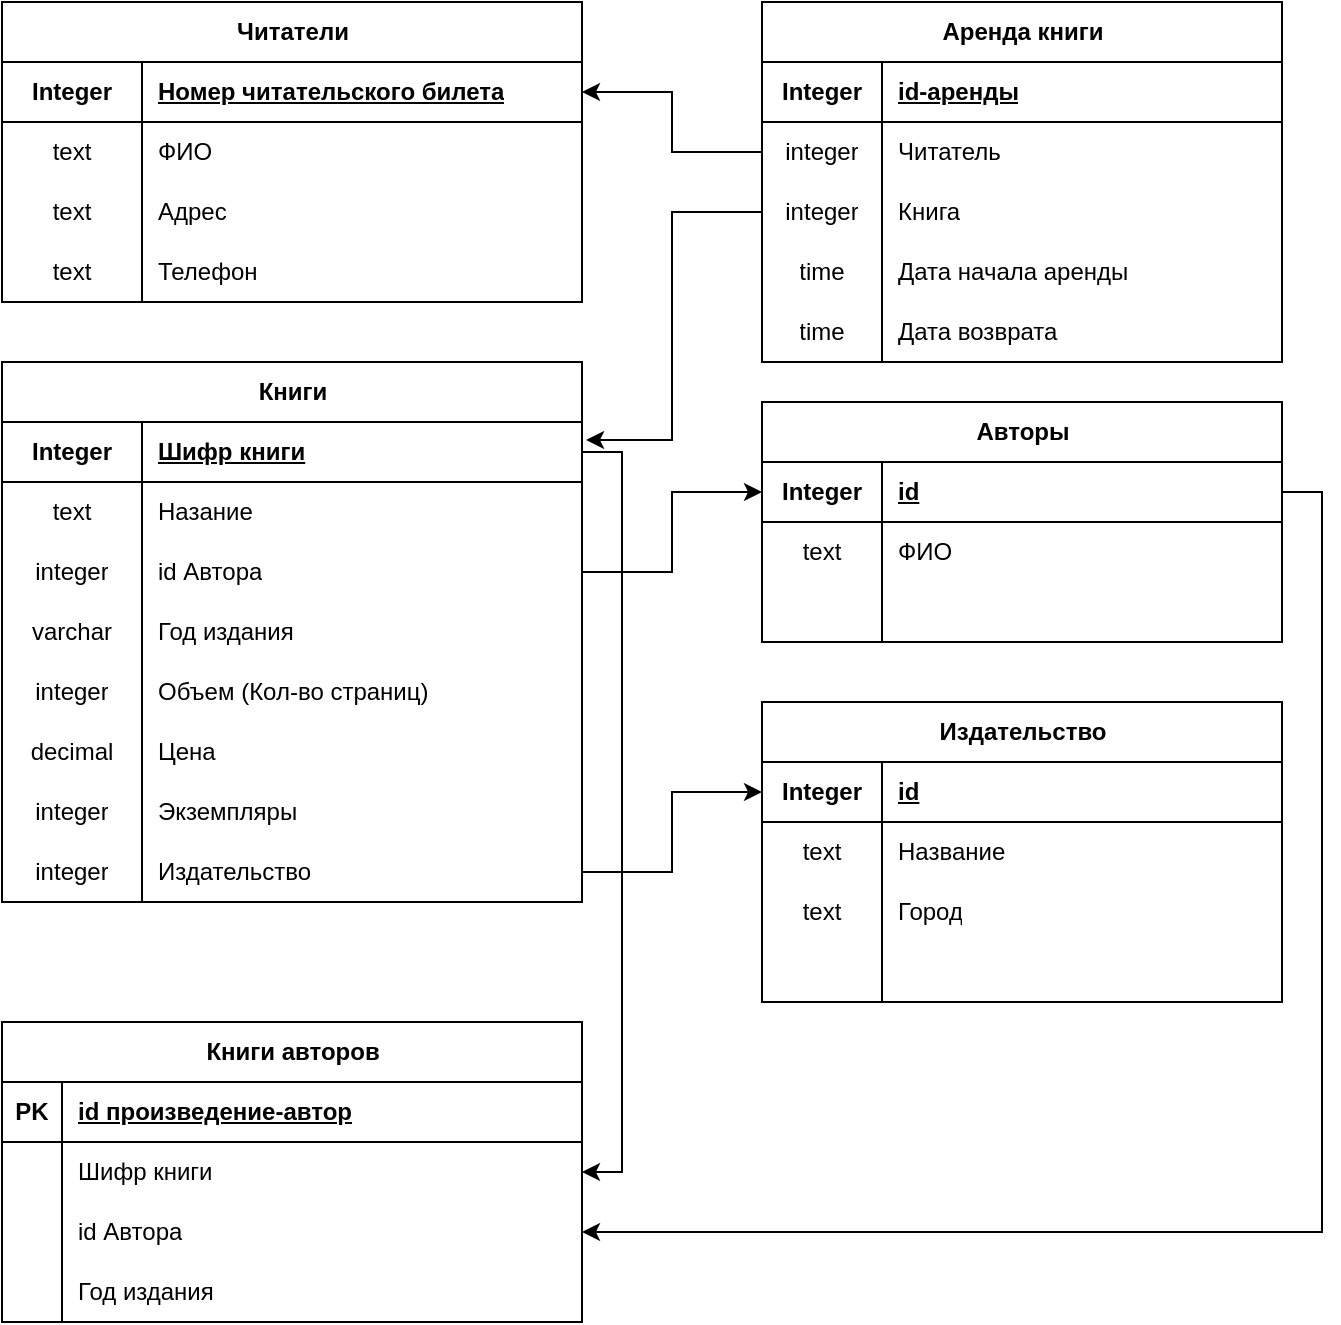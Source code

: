 <mxfile version="22.1.5" type="device">
  <diagram name="Страница — 1" id="SJDcsrPPz6QaoEp8A-zJ">
    <mxGraphModel dx="1467" dy="723" grid="1" gridSize="10" guides="1" tooltips="1" connect="1" arrows="1" fold="1" page="1" pageScale="1" pageWidth="827" pageHeight="1169" math="0" shadow="0">
      <root>
        <mxCell id="0" />
        <mxCell id="1" parent="0" />
        <mxCell id="DC1IMUCY_YBKLaSZfflv-1" value="Читатели" style="shape=table;startSize=30;container=1;collapsible=1;childLayout=tableLayout;fixedRows=1;rowLines=0;fontStyle=1;align=center;resizeLast=1;html=1;" vertex="1" parent="1">
          <mxGeometry x="60" y="10" width="290" height="150" as="geometry" />
        </mxCell>
        <mxCell id="DC1IMUCY_YBKLaSZfflv-2" value="" style="shape=tableRow;horizontal=0;startSize=0;swimlaneHead=0;swimlaneBody=0;fillColor=none;collapsible=0;dropTarget=0;points=[[0,0.5],[1,0.5]];portConstraint=eastwest;top=0;left=0;right=0;bottom=1;" vertex="1" parent="DC1IMUCY_YBKLaSZfflv-1">
          <mxGeometry y="30" width="290" height="30" as="geometry" />
        </mxCell>
        <mxCell id="DC1IMUCY_YBKLaSZfflv-3" value="Integer" style="shape=partialRectangle;connectable=0;fillColor=none;top=0;left=0;bottom=0;right=0;fontStyle=1;overflow=hidden;whiteSpace=wrap;html=1;" vertex="1" parent="DC1IMUCY_YBKLaSZfflv-2">
          <mxGeometry width="70" height="30" as="geometry">
            <mxRectangle width="70" height="30" as="alternateBounds" />
          </mxGeometry>
        </mxCell>
        <mxCell id="DC1IMUCY_YBKLaSZfflv-4" value="Номер читательского билета" style="shape=partialRectangle;connectable=0;fillColor=none;top=0;left=0;bottom=0;right=0;align=left;spacingLeft=6;fontStyle=5;overflow=hidden;whiteSpace=wrap;html=1;" vertex="1" parent="DC1IMUCY_YBKLaSZfflv-2">
          <mxGeometry x="70" width="220" height="30" as="geometry">
            <mxRectangle width="220" height="30" as="alternateBounds" />
          </mxGeometry>
        </mxCell>
        <mxCell id="DC1IMUCY_YBKLaSZfflv-5" value="" style="shape=tableRow;horizontal=0;startSize=0;swimlaneHead=0;swimlaneBody=0;fillColor=none;collapsible=0;dropTarget=0;points=[[0,0.5],[1,0.5]];portConstraint=eastwest;top=0;left=0;right=0;bottom=0;" vertex="1" parent="DC1IMUCY_YBKLaSZfflv-1">
          <mxGeometry y="60" width="290" height="30" as="geometry" />
        </mxCell>
        <mxCell id="DC1IMUCY_YBKLaSZfflv-6" value="text" style="shape=partialRectangle;connectable=0;fillColor=none;top=0;left=0;bottom=0;right=0;editable=1;overflow=hidden;whiteSpace=wrap;html=1;" vertex="1" parent="DC1IMUCY_YBKLaSZfflv-5">
          <mxGeometry width="70" height="30" as="geometry">
            <mxRectangle width="70" height="30" as="alternateBounds" />
          </mxGeometry>
        </mxCell>
        <mxCell id="DC1IMUCY_YBKLaSZfflv-7" value="ФИО" style="shape=partialRectangle;connectable=0;fillColor=none;top=0;left=0;bottom=0;right=0;align=left;spacingLeft=6;overflow=hidden;whiteSpace=wrap;html=1;" vertex="1" parent="DC1IMUCY_YBKLaSZfflv-5">
          <mxGeometry x="70" width="220" height="30" as="geometry">
            <mxRectangle width="220" height="30" as="alternateBounds" />
          </mxGeometry>
        </mxCell>
        <mxCell id="DC1IMUCY_YBKLaSZfflv-8" value="" style="shape=tableRow;horizontal=0;startSize=0;swimlaneHead=0;swimlaneBody=0;fillColor=none;collapsible=0;dropTarget=0;points=[[0,0.5],[1,0.5]];portConstraint=eastwest;top=0;left=0;right=0;bottom=0;" vertex="1" parent="DC1IMUCY_YBKLaSZfflv-1">
          <mxGeometry y="90" width="290" height="30" as="geometry" />
        </mxCell>
        <mxCell id="DC1IMUCY_YBKLaSZfflv-9" value="text" style="shape=partialRectangle;connectable=0;fillColor=none;top=0;left=0;bottom=0;right=0;editable=1;overflow=hidden;whiteSpace=wrap;html=1;" vertex="1" parent="DC1IMUCY_YBKLaSZfflv-8">
          <mxGeometry width="70" height="30" as="geometry">
            <mxRectangle width="70" height="30" as="alternateBounds" />
          </mxGeometry>
        </mxCell>
        <mxCell id="DC1IMUCY_YBKLaSZfflv-10" value="Адрес" style="shape=partialRectangle;connectable=0;fillColor=none;top=0;left=0;bottom=0;right=0;align=left;spacingLeft=6;overflow=hidden;whiteSpace=wrap;html=1;" vertex="1" parent="DC1IMUCY_YBKLaSZfflv-8">
          <mxGeometry x="70" width="220" height="30" as="geometry">
            <mxRectangle width="220" height="30" as="alternateBounds" />
          </mxGeometry>
        </mxCell>
        <mxCell id="DC1IMUCY_YBKLaSZfflv-11" value="" style="shape=tableRow;horizontal=0;startSize=0;swimlaneHead=0;swimlaneBody=0;fillColor=none;collapsible=0;dropTarget=0;points=[[0,0.5],[1,0.5]];portConstraint=eastwest;top=0;left=0;right=0;bottom=0;" vertex="1" parent="DC1IMUCY_YBKLaSZfflv-1">
          <mxGeometry y="120" width="290" height="30" as="geometry" />
        </mxCell>
        <mxCell id="DC1IMUCY_YBKLaSZfflv-12" value="text" style="shape=partialRectangle;connectable=0;fillColor=none;top=0;left=0;bottom=0;right=0;editable=1;overflow=hidden;whiteSpace=wrap;html=1;" vertex="1" parent="DC1IMUCY_YBKLaSZfflv-11">
          <mxGeometry width="70" height="30" as="geometry">
            <mxRectangle width="70" height="30" as="alternateBounds" />
          </mxGeometry>
        </mxCell>
        <mxCell id="DC1IMUCY_YBKLaSZfflv-13" value="Телефон" style="shape=partialRectangle;connectable=0;fillColor=none;top=0;left=0;bottom=0;right=0;align=left;spacingLeft=6;overflow=hidden;whiteSpace=wrap;html=1;" vertex="1" parent="DC1IMUCY_YBKLaSZfflv-11">
          <mxGeometry x="70" width="220" height="30" as="geometry">
            <mxRectangle width="220" height="30" as="alternateBounds" />
          </mxGeometry>
        </mxCell>
        <mxCell id="DC1IMUCY_YBKLaSZfflv-14" value="Книги" style="shape=table;startSize=30;container=1;collapsible=1;childLayout=tableLayout;fixedRows=1;rowLines=0;fontStyle=1;align=center;resizeLast=1;html=1;" vertex="1" parent="1">
          <mxGeometry x="60" y="190" width="290" height="270" as="geometry" />
        </mxCell>
        <mxCell id="DC1IMUCY_YBKLaSZfflv-15" value="" style="shape=tableRow;horizontal=0;startSize=0;swimlaneHead=0;swimlaneBody=0;fillColor=none;collapsible=0;dropTarget=0;points=[[0,0.5],[1,0.5]];portConstraint=eastwest;top=0;left=0;right=0;bottom=1;" vertex="1" parent="DC1IMUCY_YBKLaSZfflv-14">
          <mxGeometry y="30" width="290" height="30" as="geometry" />
        </mxCell>
        <mxCell id="DC1IMUCY_YBKLaSZfflv-16" value="Integer" style="shape=partialRectangle;connectable=0;fillColor=none;top=0;left=0;bottom=0;right=0;fontStyle=1;overflow=hidden;whiteSpace=wrap;html=1;" vertex="1" parent="DC1IMUCY_YBKLaSZfflv-15">
          <mxGeometry width="70" height="30" as="geometry">
            <mxRectangle width="70" height="30" as="alternateBounds" />
          </mxGeometry>
        </mxCell>
        <mxCell id="DC1IMUCY_YBKLaSZfflv-17" value="Шифр книги" style="shape=partialRectangle;connectable=0;fillColor=none;top=0;left=0;bottom=0;right=0;align=left;spacingLeft=6;fontStyle=5;overflow=hidden;whiteSpace=wrap;html=1;" vertex="1" parent="DC1IMUCY_YBKLaSZfflv-15">
          <mxGeometry x="70" width="220" height="30" as="geometry">
            <mxRectangle width="220" height="30" as="alternateBounds" />
          </mxGeometry>
        </mxCell>
        <mxCell id="DC1IMUCY_YBKLaSZfflv-18" value="" style="shape=tableRow;horizontal=0;startSize=0;swimlaneHead=0;swimlaneBody=0;fillColor=none;collapsible=0;dropTarget=0;points=[[0,0.5],[1,0.5]];portConstraint=eastwest;top=0;left=0;right=0;bottom=0;" vertex="1" parent="DC1IMUCY_YBKLaSZfflv-14">
          <mxGeometry y="60" width="290" height="30" as="geometry" />
        </mxCell>
        <mxCell id="DC1IMUCY_YBKLaSZfflv-19" value="text" style="shape=partialRectangle;connectable=0;fillColor=none;top=0;left=0;bottom=0;right=0;editable=1;overflow=hidden;whiteSpace=wrap;html=1;" vertex="1" parent="DC1IMUCY_YBKLaSZfflv-18">
          <mxGeometry width="70" height="30" as="geometry">
            <mxRectangle width="70" height="30" as="alternateBounds" />
          </mxGeometry>
        </mxCell>
        <mxCell id="DC1IMUCY_YBKLaSZfflv-20" value="Назание" style="shape=partialRectangle;connectable=0;fillColor=none;top=0;left=0;bottom=0;right=0;align=left;spacingLeft=6;overflow=hidden;whiteSpace=wrap;html=1;" vertex="1" parent="DC1IMUCY_YBKLaSZfflv-18">
          <mxGeometry x="70" width="220" height="30" as="geometry">
            <mxRectangle width="220" height="30" as="alternateBounds" />
          </mxGeometry>
        </mxCell>
        <mxCell id="DC1IMUCY_YBKLaSZfflv-21" value="" style="shape=tableRow;horizontal=0;startSize=0;swimlaneHead=0;swimlaneBody=0;fillColor=none;collapsible=0;dropTarget=0;points=[[0,0.5],[1,0.5]];portConstraint=eastwest;top=0;left=0;right=0;bottom=0;" vertex="1" parent="DC1IMUCY_YBKLaSZfflv-14">
          <mxGeometry y="90" width="290" height="30" as="geometry" />
        </mxCell>
        <mxCell id="DC1IMUCY_YBKLaSZfflv-22" value="integer" style="shape=partialRectangle;connectable=0;fillColor=none;top=0;left=0;bottom=0;right=0;editable=1;overflow=hidden;whiteSpace=wrap;html=1;" vertex="1" parent="DC1IMUCY_YBKLaSZfflv-21">
          <mxGeometry width="70" height="30" as="geometry">
            <mxRectangle width="70" height="30" as="alternateBounds" />
          </mxGeometry>
        </mxCell>
        <mxCell id="DC1IMUCY_YBKLaSZfflv-23" value="id Автора" style="shape=partialRectangle;connectable=0;fillColor=none;top=0;left=0;bottom=0;right=0;align=left;spacingLeft=6;overflow=hidden;whiteSpace=wrap;html=1;" vertex="1" parent="DC1IMUCY_YBKLaSZfflv-21">
          <mxGeometry x="70" width="220" height="30" as="geometry">
            <mxRectangle width="220" height="30" as="alternateBounds" />
          </mxGeometry>
        </mxCell>
        <mxCell id="DC1IMUCY_YBKLaSZfflv-24" value="" style="shape=tableRow;horizontal=0;startSize=0;swimlaneHead=0;swimlaneBody=0;fillColor=none;collapsible=0;dropTarget=0;points=[[0,0.5],[1,0.5]];portConstraint=eastwest;top=0;left=0;right=0;bottom=0;" vertex="1" parent="DC1IMUCY_YBKLaSZfflv-14">
          <mxGeometry y="120" width="290" height="30" as="geometry" />
        </mxCell>
        <mxCell id="DC1IMUCY_YBKLaSZfflv-25" value="varchar" style="shape=partialRectangle;connectable=0;fillColor=none;top=0;left=0;bottom=0;right=0;editable=1;overflow=hidden;whiteSpace=wrap;html=1;" vertex="1" parent="DC1IMUCY_YBKLaSZfflv-24">
          <mxGeometry width="70" height="30" as="geometry">
            <mxRectangle width="70" height="30" as="alternateBounds" />
          </mxGeometry>
        </mxCell>
        <mxCell id="DC1IMUCY_YBKLaSZfflv-26" value="Год издания" style="shape=partialRectangle;connectable=0;fillColor=none;top=0;left=0;bottom=0;right=0;align=left;spacingLeft=6;overflow=hidden;whiteSpace=wrap;html=1;" vertex="1" parent="DC1IMUCY_YBKLaSZfflv-24">
          <mxGeometry x="70" width="220" height="30" as="geometry">
            <mxRectangle width="220" height="30" as="alternateBounds" />
          </mxGeometry>
        </mxCell>
        <mxCell id="DC1IMUCY_YBKLaSZfflv-27" value="" style="shape=tableRow;horizontal=0;startSize=0;swimlaneHead=0;swimlaneBody=0;fillColor=none;collapsible=0;dropTarget=0;points=[[0,0.5],[1,0.5]];portConstraint=eastwest;top=0;left=0;right=0;bottom=0;" vertex="1" parent="DC1IMUCY_YBKLaSZfflv-14">
          <mxGeometry y="150" width="290" height="30" as="geometry" />
        </mxCell>
        <mxCell id="DC1IMUCY_YBKLaSZfflv-28" value="integer" style="shape=partialRectangle;connectable=0;fillColor=none;top=0;left=0;bottom=0;right=0;editable=1;overflow=hidden;whiteSpace=wrap;html=1;" vertex="1" parent="DC1IMUCY_YBKLaSZfflv-27">
          <mxGeometry width="70" height="30" as="geometry">
            <mxRectangle width="70" height="30" as="alternateBounds" />
          </mxGeometry>
        </mxCell>
        <mxCell id="DC1IMUCY_YBKLaSZfflv-29" value="Объем (Кол-во страниц)" style="shape=partialRectangle;connectable=0;fillColor=none;top=0;left=0;bottom=0;right=0;align=left;spacingLeft=6;overflow=hidden;whiteSpace=wrap;html=1;" vertex="1" parent="DC1IMUCY_YBKLaSZfflv-27">
          <mxGeometry x="70" width="220" height="30" as="geometry">
            <mxRectangle width="220" height="30" as="alternateBounds" />
          </mxGeometry>
        </mxCell>
        <mxCell id="DC1IMUCY_YBKLaSZfflv-30" value="" style="shape=tableRow;horizontal=0;startSize=0;swimlaneHead=0;swimlaneBody=0;fillColor=none;collapsible=0;dropTarget=0;points=[[0,0.5],[1,0.5]];portConstraint=eastwest;top=0;left=0;right=0;bottom=0;" vertex="1" parent="DC1IMUCY_YBKLaSZfflv-14">
          <mxGeometry y="180" width="290" height="30" as="geometry" />
        </mxCell>
        <mxCell id="DC1IMUCY_YBKLaSZfflv-31" value="decimal" style="shape=partialRectangle;connectable=0;fillColor=none;top=0;left=0;bottom=0;right=0;editable=1;overflow=hidden;whiteSpace=wrap;html=1;" vertex="1" parent="DC1IMUCY_YBKLaSZfflv-30">
          <mxGeometry width="70" height="30" as="geometry">
            <mxRectangle width="70" height="30" as="alternateBounds" />
          </mxGeometry>
        </mxCell>
        <mxCell id="DC1IMUCY_YBKLaSZfflv-32" value="Цена" style="shape=partialRectangle;connectable=0;fillColor=none;top=0;left=0;bottom=0;right=0;align=left;spacingLeft=6;overflow=hidden;whiteSpace=wrap;html=1;" vertex="1" parent="DC1IMUCY_YBKLaSZfflv-30">
          <mxGeometry x="70" width="220" height="30" as="geometry">
            <mxRectangle width="220" height="30" as="alternateBounds" />
          </mxGeometry>
        </mxCell>
        <mxCell id="DC1IMUCY_YBKLaSZfflv-33" value="" style="shape=tableRow;horizontal=0;startSize=0;swimlaneHead=0;swimlaneBody=0;fillColor=none;collapsible=0;dropTarget=0;points=[[0,0.5],[1,0.5]];portConstraint=eastwest;top=0;left=0;right=0;bottom=0;" vertex="1" parent="DC1IMUCY_YBKLaSZfflv-14">
          <mxGeometry y="210" width="290" height="30" as="geometry" />
        </mxCell>
        <mxCell id="DC1IMUCY_YBKLaSZfflv-34" value="integer" style="shape=partialRectangle;connectable=0;fillColor=none;top=0;left=0;bottom=0;right=0;editable=1;overflow=hidden;whiteSpace=wrap;html=1;" vertex="1" parent="DC1IMUCY_YBKLaSZfflv-33">
          <mxGeometry width="70" height="30" as="geometry">
            <mxRectangle width="70" height="30" as="alternateBounds" />
          </mxGeometry>
        </mxCell>
        <mxCell id="DC1IMUCY_YBKLaSZfflv-35" value="Экземпляры" style="shape=partialRectangle;connectable=0;fillColor=none;top=0;left=0;bottom=0;right=0;align=left;spacingLeft=6;overflow=hidden;whiteSpace=wrap;html=1;" vertex="1" parent="DC1IMUCY_YBKLaSZfflv-33">
          <mxGeometry x="70" width="220" height="30" as="geometry">
            <mxRectangle width="220" height="30" as="alternateBounds" />
          </mxGeometry>
        </mxCell>
        <mxCell id="DC1IMUCY_YBKLaSZfflv-36" value="" style="shape=tableRow;horizontal=0;startSize=0;swimlaneHead=0;swimlaneBody=0;fillColor=none;collapsible=0;dropTarget=0;points=[[0,0.5],[1,0.5]];portConstraint=eastwest;top=0;left=0;right=0;bottom=0;" vertex="1" parent="DC1IMUCY_YBKLaSZfflv-14">
          <mxGeometry y="240" width="290" height="30" as="geometry" />
        </mxCell>
        <mxCell id="DC1IMUCY_YBKLaSZfflv-37" value="integer" style="shape=partialRectangle;connectable=0;fillColor=none;top=0;left=0;bottom=0;right=0;editable=1;overflow=hidden;whiteSpace=wrap;html=1;" vertex="1" parent="DC1IMUCY_YBKLaSZfflv-36">
          <mxGeometry width="70" height="30" as="geometry">
            <mxRectangle width="70" height="30" as="alternateBounds" />
          </mxGeometry>
        </mxCell>
        <mxCell id="DC1IMUCY_YBKLaSZfflv-38" value="Издательство" style="shape=partialRectangle;connectable=0;fillColor=none;top=0;left=0;bottom=0;right=0;align=left;spacingLeft=6;overflow=hidden;whiteSpace=wrap;html=1;" vertex="1" parent="DC1IMUCY_YBKLaSZfflv-36">
          <mxGeometry x="70" width="220" height="30" as="geometry">
            <mxRectangle width="220" height="30" as="alternateBounds" />
          </mxGeometry>
        </mxCell>
        <mxCell id="DC1IMUCY_YBKLaSZfflv-39" value="Аренда книги" style="shape=table;startSize=30;container=1;collapsible=1;childLayout=tableLayout;fixedRows=1;rowLines=0;fontStyle=1;align=center;resizeLast=1;html=1;" vertex="1" parent="1">
          <mxGeometry x="440" y="10" width="260" height="180" as="geometry" />
        </mxCell>
        <mxCell id="DC1IMUCY_YBKLaSZfflv-40" value="" style="shape=tableRow;horizontal=0;startSize=0;swimlaneHead=0;swimlaneBody=0;fillColor=none;collapsible=0;dropTarget=0;points=[[0,0.5],[1,0.5]];portConstraint=eastwest;top=0;left=0;right=0;bottom=1;" vertex="1" parent="DC1IMUCY_YBKLaSZfflv-39">
          <mxGeometry y="30" width="260" height="30" as="geometry" />
        </mxCell>
        <mxCell id="DC1IMUCY_YBKLaSZfflv-41" value="Integer" style="shape=partialRectangle;connectable=0;fillColor=none;top=0;left=0;bottom=0;right=0;fontStyle=1;overflow=hidden;whiteSpace=wrap;html=1;" vertex="1" parent="DC1IMUCY_YBKLaSZfflv-40">
          <mxGeometry width="60" height="30" as="geometry">
            <mxRectangle width="60" height="30" as="alternateBounds" />
          </mxGeometry>
        </mxCell>
        <mxCell id="DC1IMUCY_YBKLaSZfflv-42" value="id-аренды" style="shape=partialRectangle;connectable=0;fillColor=none;top=0;left=0;bottom=0;right=0;align=left;spacingLeft=6;fontStyle=5;overflow=hidden;whiteSpace=wrap;html=1;" vertex="1" parent="DC1IMUCY_YBKLaSZfflv-40">
          <mxGeometry x="60" width="200" height="30" as="geometry">
            <mxRectangle width="200" height="30" as="alternateBounds" />
          </mxGeometry>
        </mxCell>
        <mxCell id="DC1IMUCY_YBKLaSZfflv-43" value="" style="shape=tableRow;horizontal=0;startSize=0;swimlaneHead=0;swimlaneBody=0;fillColor=none;collapsible=0;dropTarget=0;points=[[0,0.5],[1,0.5]];portConstraint=eastwest;top=0;left=0;right=0;bottom=0;" vertex="1" parent="DC1IMUCY_YBKLaSZfflv-39">
          <mxGeometry y="60" width="260" height="30" as="geometry" />
        </mxCell>
        <mxCell id="DC1IMUCY_YBKLaSZfflv-44" value="integer" style="shape=partialRectangle;connectable=0;fillColor=none;top=0;left=0;bottom=0;right=0;editable=1;overflow=hidden;whiteSpace=wrap;html=1;" vertex="1" parent="DC1IMUCY_YBKLaSZfflv-43">
          <mxGeometry width="60" height="30" as="geometry">
            <mxRectangle width="60" height="30" as="alternateBounds" />
          </mxGeometry>
        </mxCell>
        <mxCell id="DC1IMUCY_YBKLaSZfflv-45" value="Читатель" style="shape=partialRectangle;connectable=0;fillColor=none;top=0;left=0;bottom=0;right=0;align=left;spacingLeft=6;overflow=hidden;whiteSpace=wrap;html=1;" vertex="1" parent="DC1IMUCY_YBKLaSZfflv-43">
          <mxGeometry x="60" width="200" height="30" as="geometry">
            <mxRectangle width="200" height="30" as="alternateBounds" />
          </mxGeometry>
        </mxCell>
        <mxCell id="DC1IMUCY_YBKLaSZfflv-46" value="" style="shape=tableRow;horizontal=0;startSize=0;swimlaneHead=0;swimlaneBody=0;fillColor=none;collapsible=0;dropTarget=0;points=[[0,0.5],[1,0.5]];portConstraint=eastwest;top=0;left=0;right=0;bottom=0;" vertex="1" parent="DC1IMUCY_YBKLaSZfflv-39">
          <mxGeometry y="90" width="260" height="30" as="geometry" />
        </mxCell>
        <mxCell id="DC1IMUCY_YBKLaSZfflv-47" value="integer" style="shape=partialRectangle;connectable=0;fillColor=none;top=0;left=0;bottom=0;right=0;editable=1;overflow=hidden;whiteSpace=wrap;html=1;" vertex="1" parent="DC1IMUCY_YBKLaSZfflv-46">
          <mxGeometry width="60" height="30" as="geometry">
            <mxRectangle width="60" height="30" as="alternateBounds" />
          </mxGeometry>
        </mxCell>
        <mxCell id="DC1IMUCY_YBKLaSZfflv-48" value="Книга" style="shape=partialRectangle;connectable=0;fillColor=none;top=0;left=0;bottom=0;right=0;align=left;spacingLeft=6;overflow=hidden;whiteSpace=wrap;html=1;" vertex="1" parent="DC1IMUCY_YBKLaSZfflv-46">
          <mxGeometry x="60" width="200" height="30" as="geometry">
            <mxRectangle width="200" height="30" as="alternateBounds" />
          </mxGeometry>
        </mxCell>
        <mxCell id="DC1IMUCY_YBKLaSZfflv-49" value="" style="shape=tableRow;horizontal=0;startSize=0;swimlaneHead=0;swimlaneBody=0;fillColor=none;collapsible=0;dropTarget=0;points=[[0,0.5],[1,0.5]];portConstraint=eastwest;top=0;left=0;right=0;bottom=0;" vertex="1" parent="DC1IMUCY_YBKLaSZfflv-39">
          <mxGeometry y="120" width="260" height="30" as="geometry" />
        </mxCell>
        <mxCell id="DC1IMUCY_YBKLaSZfflv-50" value="time" style="shape=partialRectangle;connectable=0;fillColor=none;top=0;left=0;bottom=0;right=0;editable=1;overflow=hidden;whiteSpace=wrap;html=1;" vertex="1" parent="DC1IMUCY_YBKLaSZfflv-49">
          <mxGeometry width="60" height="30" as="geometry">
            <mxRectangle width="60" height="30" as="alternateBounds" />
          </mxGeometry>
        </mxCell>
        <mxCell id="DC1IMUCY_YBKLaSZfflv-51" value="Дата начала аренды" style="shape=partialRectangle;connectable=0;fillColor=none;top=0;left=0;bottom=0;right=0;align=left;spacingLeft=6;overflow=hidden;whiteSpace=wrap;html=1;" vertex="1" parent="DC1IMUCY_YBKLaSZfflv-49">
          <mxGeometry x="60" width="200" height="30" as="geometry">
            <mxRectangle width="200" height="30" as="alternateBounds" />
          </mxGeometry>
        </mxCell>
        <mxCell id="DC1IMUCY_YBKLaSZfflv-52" value="" style="shape=tableRow;horizontal=0;startSize=0;swimlaneHead=0;swimlaneBody=0;fillColor=none;collapsible=0;dropTarget=0;points=[[0,0.5],[1,0.5]];portConstraint=eastwest;top=0;left=0;right=0;bottom=0;" vertex="1" parent="DC1IMUCY_YBKLaSZfflv-39">
          <mxGeometry y="150" width="260" height="30" as="geometry" />
        </mxCell>
        <mxCell id="DC1IMUCY_YBKLaSZfflv-53" value="time" style="shape=partialRectangle;connectable=0;fillColor=none;top=0;left=0;bottom=0;right=0;editable=1;overflow=hidden;whiteSpace=wrap;html=1;" vertex="1" parent="DC1IMUCY_YBKLaSZfflv-52">
          <mxGeometry width="60" height="30" as="geometry">
            <mxRectangle width="60" height="30" as="alternateBounds" />
          </mxGeometry>
        </mxCell>
        <mxCell id="DC1IMUCY_YBKLaSZfflv-54" value="Дата возврата" style="shape=partialRectangle;connectable=0;fillColor=none;top=0;left=0;bottom=0;right=0;align=left;spacingLeft=6;overflow=hidden;whiteSpace=wrap;html=1;" vertex="1" parent="DC1IMUCY_YBKLaSZfflv-52">
          <mxGeometry x="60" width="200" height="30" as="geometry">
            <mxRectangle width="200" height="30" as="alternateBounds" />
          </mxGeometry>
        </mxCell>
        <mxCell id="DC1IMUCY_YBKLaSZfflv-55" value="Авторы" style="shape=table;startSize=30;container=1;collapsible=1;childLayout=tableLayout;fixedRows=1;rowLines=0;fontStyle=1;align=center;resizeLast=1;html=1;" vertex="1" parent="1">
          <mxGeometry x="440" y="210" width="260" height="120" as="geometry" />
        </mxCell>
        <mxCell id="DC1IMUCY_YBKLaSZfflv-56" value="" style="shape=tableRow;horizontal=0;startSize=0;swimlaneHead=0;swimlaneBody=0;fillColor=none;collapsible=0;dropTarget=0;points=[[0,0.5],[1,0.5]];portConstraint=eastwest;top=0;left=0;right=0;bottom=1;" vertex="1" parent="DC1IMUCY_YBKLaSZfflv-55">
          <mxGeometry y="30" width="260" height="30" as="geometry" />
        </mxCell>
        <mxCell id="DC1IMUCY_YBKLaSZfflv-57" value="Integer" style="shape=partialRectangle;connectable=0;fillColor=none;top=0;left=0;bottom=0;right=0;fontStyle=1;overflow=hidden;whiteSpace=wrap;html=1;" vertex="1" parent="DC1IMUCY_YBKLaSZfflv-56">
          <mxGeometry width="60" height="30" as="geometry">
            <mxRectangle width="60" height="30" as="alternateBounds" />
          </mxGeometry>
        </mxCell>
        <mxCell id="DC1IMUCY_YBKLaSZfflv-58" value="id" style="shape=partialRectangle;connectable=0;fillColor=none;top=0;left=0;bottom=0;right=0;align=left;spacingLeft=6;fontStyle=5;overflow=hidden;whiteSpace=wrap;html=1;" vertex="1" parent="DC1IMUCY_YBKLaSZfflv-56">
          <mxGeometry x="60" width="200" height="30" as="geometry">
            <mxRectangle width="200" height="30" as="alternateBounds" />
          </mxGeometry>
        </mxCell>
        <mxCell id="DC1IMUCY_YBKLaSZfflv-59" value="" style="shape=tableRow;horizontal=0;startSize=0;swimlaneHead=0;swimlaneBody=0;fillColor=none;collapsible=0;dropTarget=0;points=[[0,0.5],[1,0.5]];portConstraint=eastwest;top=0;left=0;right=0;bottom=0;" vertex="1" parent="DC1IMUCY_YBKLaSZfflv-55">
          <mxGeometry y="60" width="260" height="30" as="geometry" />
        </mxCell>
        <mxCell id="DC1IMUCY_YBKLaSZfflv-60" value="text" style="shape=partialRectangle;connectable=0;fillColor=none;top=0;left=0;bottom=0;right=0;editable=1;overflow=hidden;whiteSpace=wrap;html=1;" vertex="1" parent="DC1IMUCY_YBKLaSZfflv-59">
          <mxGeometry width="60" height="30" as="geometry">
            <mxRectangle width="60" height="30" as="alternateBounds" />
          </mxGeometry>
        </mxCell>
        <mxCell id="DC1IMUCY_YBKLaSZfflv-61" value="ФИО&amp;nbsp;" style="shape=partialRectangle;connectable=0;fillColor=none;top=0;left=0;bottom=0;right=0;align=left;spacingLeft=6;overflow=hidden;whiteSpace=wrap;html=1;" vertex="1" parent="DC1IMUCY_YBKLaSZfflv-59">
          <mxGeometry x="60" width="200" height="30" as="geometry">
            <mxRectangle width="200" height="30" as="alternateBounds" />
          </mxGeometry>
        </mxCell>
        <mxCell id="DC1IMUCY_YBKLaSZfflv-62" value="" style="shape=tableRow;horizontal=0;startSize=0;swimlaneHead=0;swimlaneBody=0;fillColor=none;collapsible=0;dropTarget=0;points=[[0,0.5],[1,0.5]];portConstraint=eastwest;top=0;left=0;right=0;bottom=0;" vertex="1" parent="DC1IMUCY_YBKLaSZfflv-55">
          <mxGeometry y="90" width="260" height="30" as="geometry" />
        </mxCell>
        <mxCell id="DC1IMUCY_YBKLaSZfflv-63" value="" style="shape=partialRectangle;connectable=0;fillColor=none;top=0;left=0;bottom=0;right=0;editable=1;overflow=hidden;whiteSpace=wrap;html=1;" vertex="1" parent="DC1IMUCY_YBKLaSZfflv-62">
          <mxGeometry width="60" height="30" as="geometry">
            <mxRectangle width="60" height="30" as="alternateBounds" />
          </mxGeometry>
        </mxCell>
        <mxCell id="DC1IMUCY_YBKLaSZfflv-64" value="" style="shape=partialRectangle;connectable=0;fillColor=none;top=0;left=0;bottom=0;right=0;align=left;spacingLeft=6;overflow=hidden;whiteSpace=wrap;html=1;" vertex="1" parent="DC1IMUCY_YBKLaSZfflv-62">
          <mxGeometry x="60" width="200" height="30" as="geometry">
            <mxRectangle width="200" height="30" as="alternateBounds" />
          </mxGeometry>
        </mxCell>
        <mxCell id="DC1IMUCY_YBKLaSZfflv-69" value="Издательство" style="shape=table;startSize=30;container=1;collapsible=1;childLayout=tableLayout;fixedRows=1;rowLines=0;fontStyle=1;align=center;resizeLast=1;html=1;" vertex="1" parent="1">
          <mxGeometry x="440" y="360" width="260" height="150" as="geometry" />
        </mxCell>
        <mxCell id="DC1IMUCY_YBKLaSZfflv-70" value="" style="shape=tableRow;horizontal=0;startSize=0;swimlaneHead=0;swimlaneBody=0;fillColor=none;collapsible=0;dropTarget=0;points=[[0,0.5],[1,0.5]];portConstraint=eastwest;top=0;left=0;right=0;bottom=1;" vertex="1" parent="DC1IMUCY_YBKLaSZfflv-69">
          <mxGeometry y="30" width="260" height="30" as="geometry" />
        </mxCell>
        <mxCell id="DC1IMUCY_YBKLaSZfflv-71" value="Integer" style="shape=partialRectangle;connectable=0;fillColor=none;top=0;left=0;bottom=0;right=0;fontStyle=1;overflow=hidden;whiteSpace=wrap;html=1;" vertex="1" parent="DC1IMUCY_YBKLaSZfflv-70">
          <mxGeometry width="60" height="30" as="geometry">
            <mxRectangle width="60" height="30" as="alternateBounds" />
          </mxGeometry>
        </mxCell>
        <mxCell id="DC1IMUCY_YBKLaSZfflv-72" value="id" style="shape=partialRectangle;connectable=0;fillColor=none;top=0;left=0;bottom=0;right=0;align=left;spacingLeft=6;fontStyle=5;overflow=hidden;whiteSpace=wrap;html=1;" vertex="1" parent="DC1IMUCY_YBKLaSZfflv-70">
          <mxGeometry x="60" width="200" height="30" as="geometry">
            <mxRectangle width="200" height="30" as="alternateBounds" />
          </mxGeometry>
        </mxCell>
        <mxCell id="DC1IMUCY_YBKLaSZfflv-73" value="" style="shape=tableRow;horizontal=0;startSize=0;swimlaneHead=0;swimlaneBody=0;fillColor=none;collapsible=0;dropTarget=0;points=[[0,0.5],[1,0.5]];portConstraint=eastwest;top=0;left=0;right=0;bottom=0;" vertex="1" parent="DC1IMUCY_YBKLaSZfflv-69">
          <mxGeometry y="60" width="260" height="30" as="geometry" />
        </mxCell>
        <mxCell id="DC1IMUCY_YBKLaSZfflv-74" value="text" style="shape=partialRectangle;connectable=0;fillColor=none;top=0;left=0;bottom=0;right=0;editable=1;overflow=hidden;whiteSpace=wrap;html=1;" vertex="1" parent="DC1IMUCY_YBKLaSZfflv-73">
          <mxGeometry width="60" height="30" as="geometry">
            <mxRectangle width="60" height="30" as="alternateBounds" />
          </mxGeometry>
        </mxCell>
        <mxCell id="DC1IMUCY_YBKLaSZfflv-75" value="Название" style="shape=partialRectangle;connectable=0;fillColor=none;top=0;left=0;bottom=0;right=0;align=left;spacingLeft=6;overflow=hidden;whiteSpace=wrap;html=1;" vertex="1" parent="DC1IMUCY_YBKLaSZfflv-73">
          <mxGeometry x="60" width="200" height="30" as="geometry">
            <mxRectangle width="200" height="30" as="alternateBounds" />
          </mxGeometry>
        </mxCell>
        <mxCell id="DC1IMUCY_YBKLaSZfflv-76" value="" style="shape=tableRow;horizontal=0;startSize=0;swimlaneHead=0;swimlaneBody=0;fillColor=none;collapsible=0;dropTarget=0;points=[[0,0.5],[1,0.5]];portConstraint=eastwest;top=0;left=0;right=0;bottom=0;" vertex="1" parent="DC1IMUCY_YBKLaSZfflv-69">
          <mxGeometry y="90" width="260" height="30" as="geometry" />
        </mxCell>
        <mxCell id="DC1IMUCY_YBKLaSZfflv-77" value="text" style="shape=partialRectangle;connectable=0;fillColor=none;top=0;left=0;bottom=0;right=0;editable=1;overflow=hidden;whiteSpace=wrap;html=1;" vertex="1" parent="DC1IMUCY_YBKLaSZfflv-76">
          <mxGeometry width="60" height="30" as="geometry">
            <mxRectangle width="60" height="30" as="alternateBounds" />
          </mxGeometry>
        </mxCell>
        <mxCell id="DC1IMUCY_YBKLaSZfflv-78" value="Город" style="shape=partialRectangle;connectable=0;fillColor=none;top=0;left=0;bottom=0;right=0;align=left;spacingLeft=6;overflow=hidden;whiteSpace=wrap;html=1;" vertex="1" parent="DC1IMUCY_YBKLaSZfflv-76">
          <mxGeometry x="60" width="200" height="30" as="geometry">
            <mxRectangle width="200" height="30" as="alternateBounds" />
          </mxGeometry>
        </mxCell>
        <mxCell id="DC1IMUCY_YBKLaSZfflv-79" value="" style="shape=tableRow;horizontal=0;startSize=0;swimlaneHead=0;swimlaneBody=0;fillColor=none;collapsible=0;dropTarget=0;points=[[0,0.5],[1,0.5]];portConstraint=eastwest;top=0;left=0;right=0;bottom=0;" vertex="1" parent="DC1IMUCY_YBKLaSZfflv-69">
          <mxGeometry y="120" width="260" height="30" as="geometry" />
        </mxCell>
        <mxCell id="DC1IMUCY_YBKLaSZfflv-80" value="" style="shape=partialRectangle;connectable=0;fillColor=none;top=0;left=0;bottom=0;right=0;editable=1;overflow=hidden;whiteSpace=wrap;html=1;" vertex="1" parent="DC1IMUCY_YBKLaSZfflv-79">
          <mxGeometry width="60" height="30" as="geometry">
            <mxRectangle width="60" height="30" as="alternateBounds" />
          </mxGeometry>
        </mxCell>
        <mxCell id="DC1IMUCY_YBKLaSZfflv-81" value="" style="shape=partialRectangle;connectable=0;fillColor=none;top=0;left=0;bottom=0;right=0;align=left;spacingLeft=6;overflow=hidden;whiteSpace=wrap;html=1;" vertex="1" parent="DC1IMUCY_YBKLaSZfflv-79">
          <mxGeometry x="60" width="200" height="30" as="geometry">
            <mxRectangle width="200" height="30" as="alternateBounds" />
          </mxGeometry>
        </mxCell>
        <mxCell id="DC1IMUCY_YBKLaSZfflv-82" style="edgeStyle=orthogonalEdgeStyle;rounded=0;orthogonalLoop=1;jettySize=auto;html=1;exitX=0;exitY=0.5;exitDx=0;exitDy=0;entryX=1;entryY=0.5;entryDx=0;entryDy=0;" edge="1" parent="1" source="DC1IMUCY_YBKLaSZfflv-43" target="DC1IMUCY_YBKLaSZfflv-2">
          <mxGeometry relative="1" as="geometry" />
        </mxCell>
        <mxCell id="DC1IMUCY_YBKLaSZfflv-83" style="edgeStyle=orthogonalEdgeStyle;rounded=0;orthogonalLoop=1;jettySize=auto;html=1;exitX=0;exitY=0.5;exitDx=0;exitDy=0;entryX=1.007;entryY=0.3;entryDx=0;entryDy=0;entryPerimeter=0;" edge="1" parent="1" source="DC1IMUCY_YBKLaSZfflv-46" target="DC1IMUCY_YBKLaSZfflv-15">
          <mxGeometry relative="1" as="geometry" />
        </mxCell>
        <mxCell id="DC1IMUCY_YBKLaSZfflv-84" style="edgeStyle=orthogonalEdgeStyle;rounded=0;orthogonalLoop=1;jettySize=auto;html=1;exitX=1;exitY=0.5;exitDx=0;exitDy=0;entryX=0;entryY=0.5;entryDx=0;entryDy=0;" edge="1" parent="1" source="DC1IMUCY_YBKLaSZfflv-21" target="DC1IMUCY_YBKLaSZfflv-56">
          <mxGeometry relative="1" as="geometry" />
        </mxCell>
        <mxCell id="DC1IMUCY_YBKLaSZfflv-85" style="edgeStyle=orthogonalEdgeStyle;rounded=0;orthogonalLoop=1;jettySize=auto;html=1;exitX=1;exitY=0.5;exitDx=0;exitDy=0;entryX=0;entryY=0.5;entryDx=0;entryDy=0;" edge="1" parent="1" source="DC1IMUCY_YBKLaSZfflv-36" target="DC1IMUCY_YBKLaSZfflv-70">
          <mxGeometry relative="1" as="geometry" />
        </mxCell>
        <mxCell id="DC1IMUCY_YBKLaSZfflv-86" value="Книги авторов" style="shape=table;startSize=30;container=1;collapsible=1;childLayout=tableLayout;fixedRows=1;rowLines=0;fontStyle=1;align=center;resizeLast=1;html=1;" vertex="1" parent="1">
          <mxGeometry x="60" y="520" width="290" height="150" as="geometry" />
        </mxCell>
        <mxCell id="DC1IMUCY_YBKLaSZfflv-87" value="" style="shape=tableRow;horizontal=0;startSize=0;swimlaneHead=0;swimlaneBody=0;fillColor=none;collapsible=0;dropTarget=0;points=[[0,0.5],[1,0.5]];portConstraint=eastwest;top=0;left=0;right=0;bottom=1;" vertex="1" parent="DC1IMUCY_YBKLaSZfflv-86">
          <mxGeometry y="30" width="290" height="30" as="geometry" />
        </mxCell>
        <mxCell id="DC1IMUCY_YBKLaSZfflv-88" value="PK" style="shape=partialRectangle;connectable=0;fillColor=none;top=0;left=0;bottom=0;right=0;fontStyle=1;overflow=hidden;whiteSpace=wrap;html=1;" vertex="1" parent="DC1IMUCY_YBKLaSZfflv-87">
          <mxGeometry width="30" height="30" as="geometry">
            <mxRectangle width="30" height="30" as="alternateBounds" />
          </mxGeometry>
        </mxCell>
        <mxCell id="DC1IMUCY_YBKLaSZfflv-89" value="id произведение-автор" style="shape=partialRectangle;connectable=0;fillColor=none;top=0;left=0;bottom=0;right=0;align=left;spacingLeft=6;fontStyle=5;overflow=hidden;whiteSpace=wrap;html=1;" vertex="1" parent="DC1IMUCY_YBKLaSZfflv-87">
          <mxGeometry x="30" width="260" height="30" as="geometry">
            <mxRectangle width="260" height="30" as="alternateBounds" />
          </mxGeometry>
        </mxCell>
        <mxCell id="DC1IMUCY_YBKLaSZfflv-90" value="" style="shape=tableRow;horizontal=0;startSize=0;swimlaneHead=0;swimlaneBody=0;fillColor=none;collapsible=0;dropTarget=0;points=[[0,0.5],[1,0.5]];portConstraint=eastwest;top=0;left=0;right=0;bottom=0;" vertex="1" parent="DC1IMUCY_YBKLaSZfflv-86">
          <mxGeometry y="60" width="290" height="30" as="geometry" />
        </mxCell>
        <mxCell id="DC1IMUCY_YBKLaSZfflv-91" value="" style="shape=partialRectangle;connectable=0;fillColor=none;top=0;left=0;bottom=0;right=0;editable=1;overflow=hidden;whiteSpace=wrap;html=1;" vertex="1" parent="DC1IMUCY_YBKLaSZfflv-90">
          <mxGeometry width="30" height="30" as="geometry">
            <mxRectangle width="30" height="30" as="alternateBounds" />
          </mxGeometry>
        </mxCell>
        <mxCell id="DC1IMUCY_YBKLaSZfflv-92" value="Шифр книги" style="shape=partialRectangle;connectable=0;fillColor=none;top=0;left=0;bottom=0;right=0;align=left;spacingLeft=6;overflow=hidden;whiteSpace=wrap;html=1;" vertex="1" parent="DC1IMUCY_YBKLaSZfflv-90">
          <mxGeometry x="30" width="260" height="30" as="geometry">
            <mxRectangle width="260" height="30" as="alternateBounds" />
          </mxGeometry>
        </mxCell>
        <mxCell id="DC1IMUCY_YBKLaSZfflv-93" value="" style="shape=tableRow;horizontal=0;startSize=0;swimlaneHead=0;swimlaneBody=0;fillColor=none;collapsible=0;dropTarget=0;points=[[0,0.5],[1,0.5]];portConstraint=eastwest;top=0;left=0;right=0;bottom=0;" vertex="1" parent="DC1IMUCY_YBKLaSZfflv-86">
          <mxGeometry y="90" width="290" height="30" as="geometry" />
        </mxCell>
        <mxCell id="DC1IMUCY_YBKLaSZfflv-94" value="" style="shape=partialRectangle;connectable=0;fillColor=none;top=0;left=0;bottom=0;right=0;editable=1;overflow=hidden;whiteSpace=wrap;html=1;" vertex="1" parent="DC1IMUCY_YBKLaSZfflv-93">
          <mxGeometry width="30" height="30" as="geometry">
            <mxRectangle width="30" height="30" as="alternateBounds" />
          </mxGeometry>
        </mxCell>
        <mxCell id="DC1IMUCY_YBKLaSZfflv-95" value="id Автора" style="shape=partialRectangle;connectable=0;fillColor=none;top=0;left=0;bottom=0;right=0;align=left;spacingLeft=6;overflow=hidden;whiteSpace=wrap;html=1;" vertex="1" parent="DC1IMUCY_YBKLaSZfflv-93">
          <mxGeometry x="30" width="260" height="30" as="geometry">
            <mxRectangle width="260" height="30" as="alternateBounds" />
          </mxGeometry>
        </mxCell>
        <mxCell id="DC1IMUCY_YBKLaSZfflv-96" value="" style="shape=tableRow;horizontal=0;startSize=0;swimlaneHead=0;swimlaneBody=0;fillColor=none;collapsible=0;dropTarget=0;points=[[0,0.5],[1,0.5]];portConstraint=eastwest;top=0;left=0;right=0;bottom=0;" vertex="1" parent="DC1IMUCY_YBKLaSZfflv-86">
          <mxGeometry y="120" width="290" height="30" as="geometry" />
        </mxCell>
        <mxCell id="DC1IMUCY_YBKLaSZfflv-97" value="" style="shape=partialRectangle;connectable=0;fillColor=none;top=0;left=0;bottom=0;right=0;editable=1;overflow=hidden;whiteSpace=wrap;html=1;" vertex="1" parent="DC1IMUCY_YBKLaSZfflv-96">
          <mxGeometry width="30" height="30" as="geometry">
            <mxRectangle width="30" height="30" as="alternateBounds" />
          </mxGeometry>
        </mxCell>
        <mxCell id="DC1IMUCY_YBKLaSZfflv-98" value="Год издания" style="shape=partialRectangle;connectable=0;fillColor=none;top=0;left=0;bottom=0;right=0;align=left;spacingLeft=6;overflow=hidden;whiteSpace=wrap;html=1;" vertex="1" parent="DC1IMUCY_YBKLaSZfflv-96">
          <mxGeometry x="30" width="260" height="30" as="geometry">
            <mxRectangle width="260" height="30" as="alternateBounds" />
          </mxGeometry>
        </mxCell>
        <mxCell id="DC1IMUCY_YBKLaSZfflv-100" style="edgeStyle=orthogonalEdgeStyle;rounded=0;orthogonalLoop=1;jettySize=auto;html=1;exitX=1;exitY=0.5;exitDx=0;exitDy=0;entryX=1;entryY=0.5;entryDx=0;entryDy=0;" edge="1" parent="1" source="DC1IMUCY_YBKLaSZfflv-56" target="DC1IMUCY_YBKLaSZfflv-93">
          <mxGeometry relative="1" as="geometry" />
        </mxCell>
        <mxCell id="DC1IMUCY_YBKLaSZfflv-101" style="edgeStyle=orthogonalEdgeStyle;rounded=0;orthogonalLoop=1;jettySize=auto;html=1;exitX=1;exitY=0.5;exitDx=0;exitDy=0;entryX=1;entryY=0.5;entryDx=0;entryDy=0;" edge="1" parent="1" source="DC1IMUCY_YBKLaSZfflv-15" target="DC1IMUCY_YBKLaSZfflv-90">
          <mxGeometry relative="1" as="geometry" />
        </mxCell>
      </root>
    </mxGraphModel>
  </diagram>
</mxfile>
